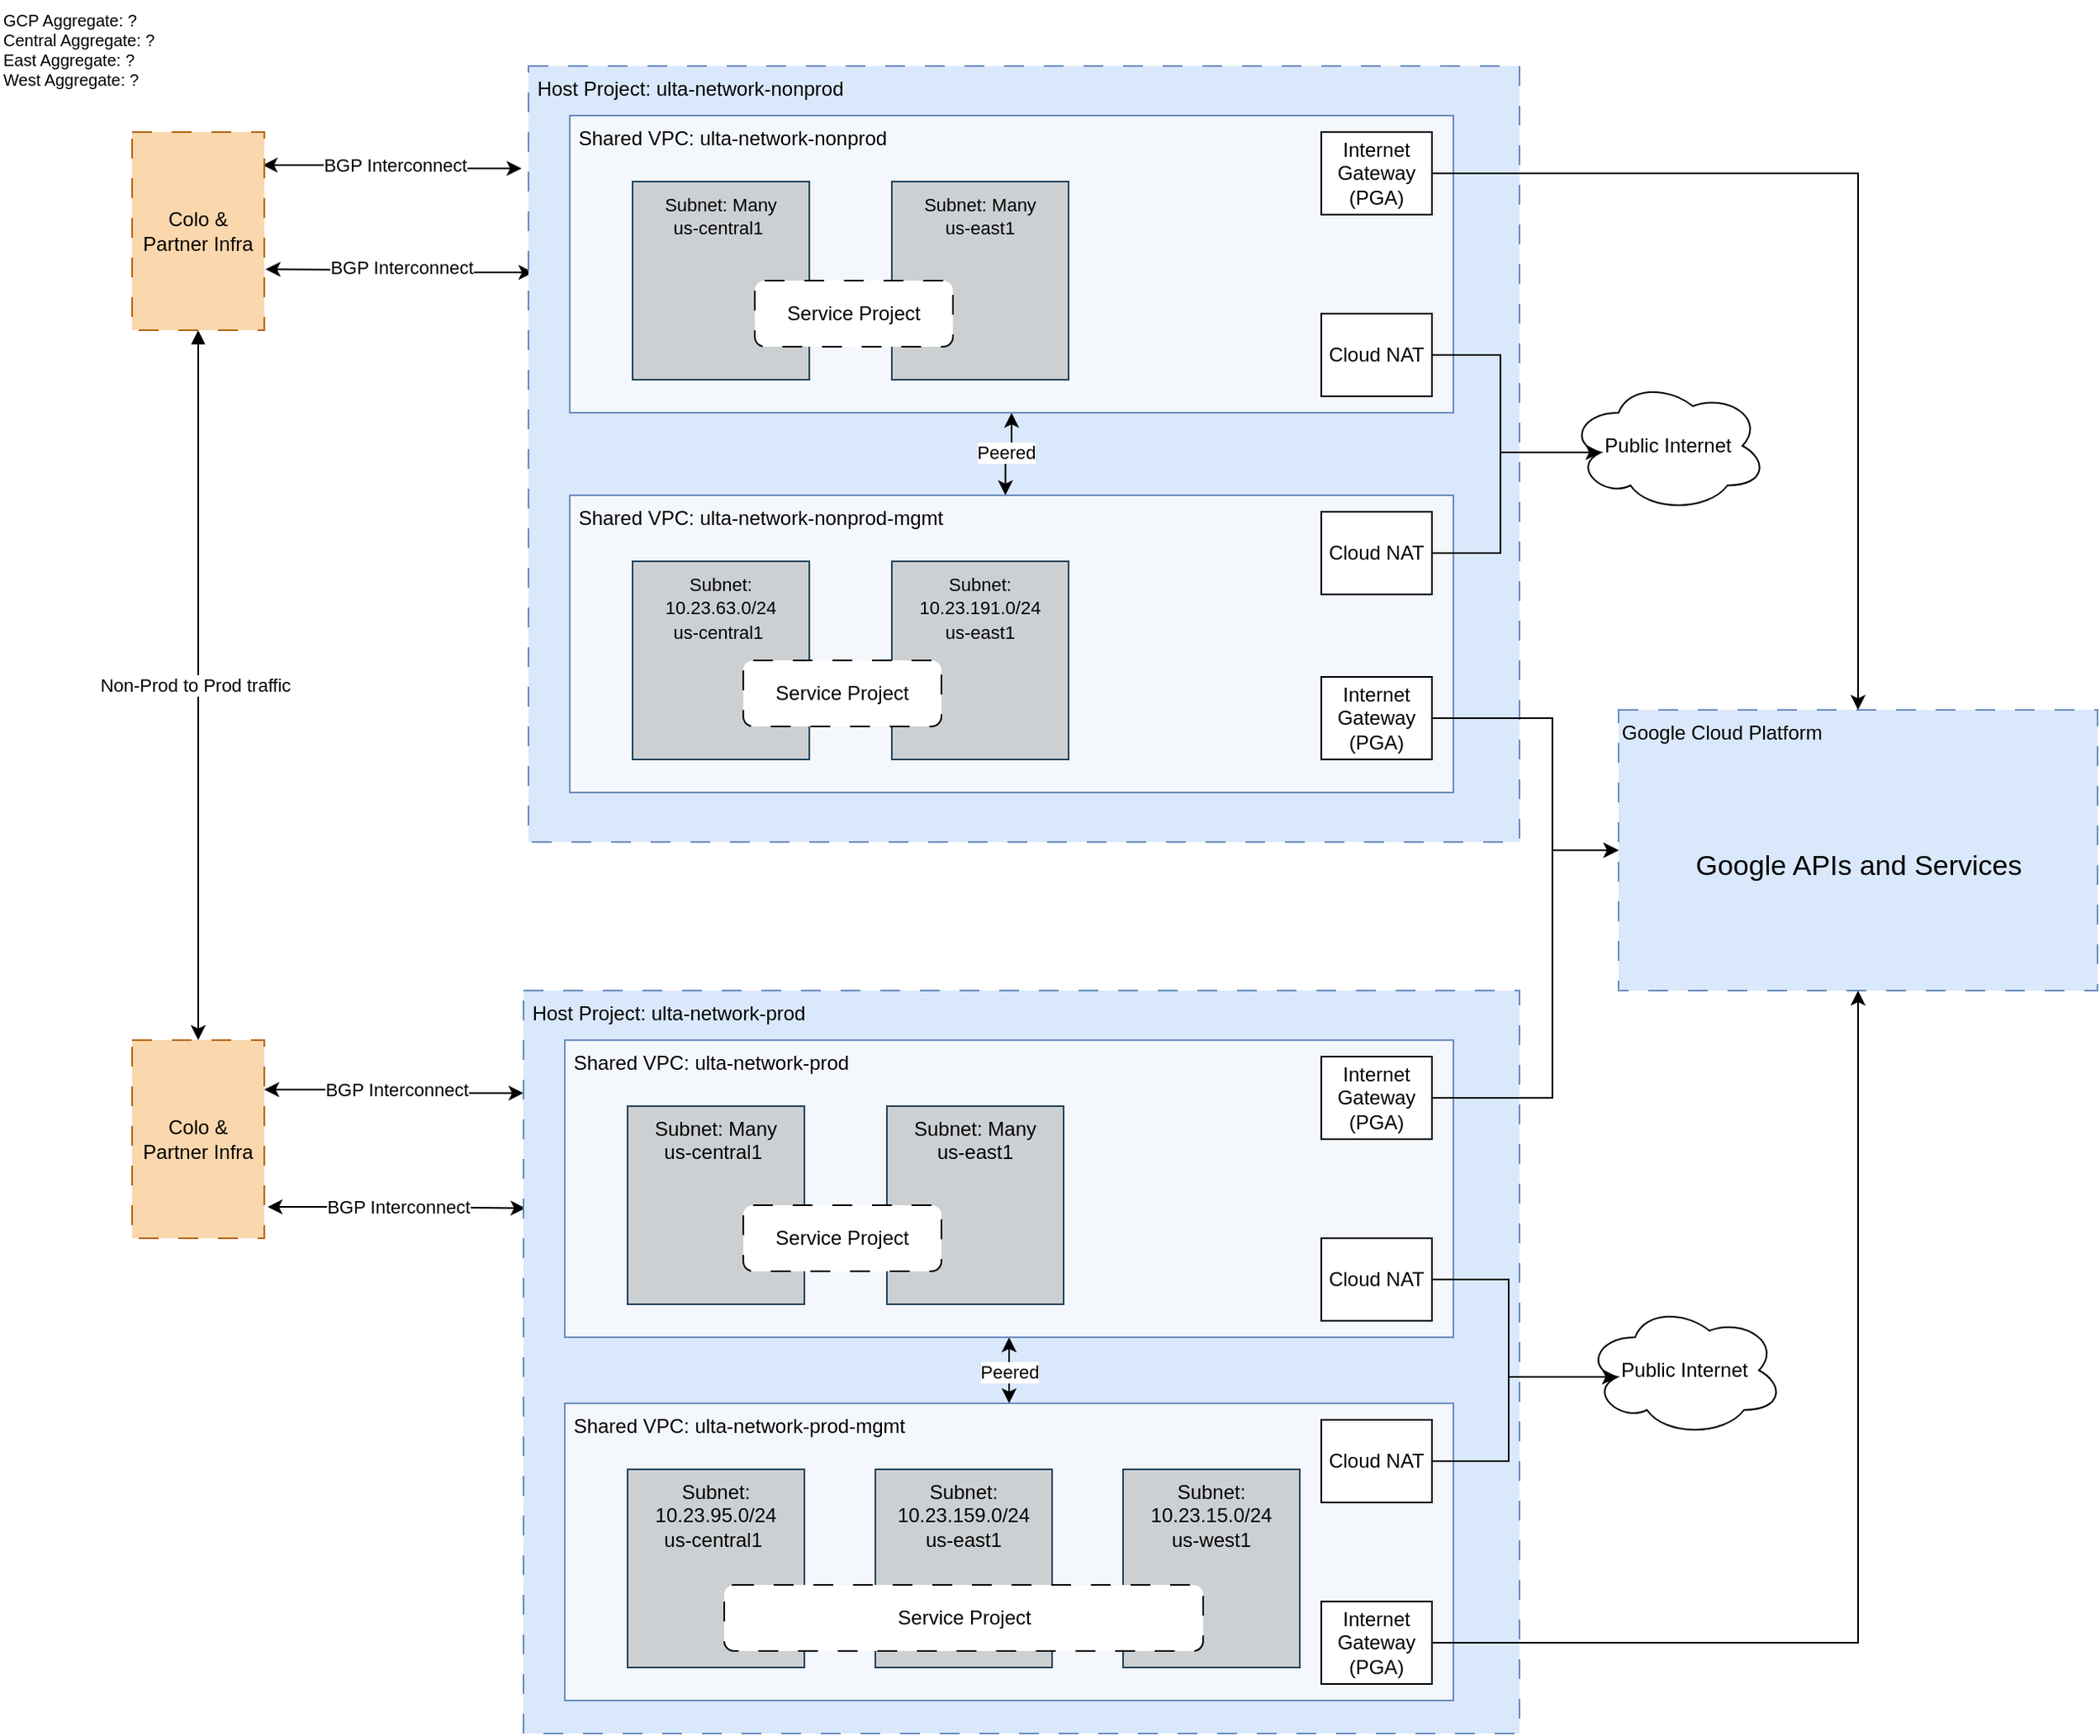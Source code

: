 <mxfile version="21.7.5" type="github">
  <diagram name="Page-1" id="D7rZoa8G5b8SfMbHeLon">
    <mxGraphModel dx="1674" dy="750" grid="1" gridSize="10" guides="1" tooltips="1" connect="1" arrows="1" fold="1" page="1" pageScale="1" pageWidth="850" pageHeight="1100" math="0" shadow="0">
      <root>
        <mxCell id="0" />
        <mxCell id="1" parent="0" />
        <mxCell id="8HYqhDQ4ljt2ki2TENmW-5" style="edgeStyle=orthogonalEdgeStyle;rounded=0;orthogonalLoop=1;jettySize=auto;html=1;entryX=-0.007;entryY=0.132;entryDx=0;entryDy=0;exitX=0.988;exitY=0.167;exitDx=0;exitDy=0;exitPerimeter=0;startArrow=classic;startFill=1;entryPerimeter=0;" edge="1" parent="1" source="8HYqhDQ4ljt2ki2TENmW-2" target="8HYqhDQ4ljt2ki2TENmW-3">
          <mxGeometry relative="1" as="geometry">
            <mxPoint x="170" y="100" as="sourcePoint" />
          </mxGeometry>
        </mxCell>
        <mxCell id="8HYqhDQ4ljt2ki2TENmW-8" value="BGP Interconnect" style="edgeLabel;html=1;align=center;verticalAlign=middle;resizable=0;points=[];" vertex="1" connectable="0" parent="8HYqhDQ4ljt2ki2TENmW-5">
          <mxGeometry x="-0.193" y="-1" relative="1" as="geometry">
            <mxPoint x="16" y="-1" as="offset" />
          </mxGeometry>
        </mxCell>
        <mxCell id="8HYqhDQ4ljt2ki2TENmW-7" style="edgeStyle=orthogonalEdgeStyle;rounded=0;orthogonalLoop=1;jettySize=auto;html=1;exitX=1;exitY=0.75;exitDx=0;exitDy=0;entryX=0.005;entryY=0.266;entryDx=0;entryDy=0;startArrow=classic;startFill=1;entryPerimeter=0;" edge="1" parent="1" target="8HYqhDQ4ljt2ki2TENmW-3">
          <mxGeometry relative="1" as="geometry">
            <mxPoint x="160.8" y="163.08" as="sourcePoint" />
            <mxPoint x="320.0" y="156.38" as="targetPoint" />
          </mxGeometry>
        </mxCell>
        <mxCell id="8HYqhDQ4ljt2ki2TENmW-9" value="BGP Interconnect" style="edgeLabel;html=1;align=center;verticalAlign=middle;resizable=0;points=[];" vertex="1" connectable="0" parent="8HYqhDQ4ljt2ki2TENmW-7">
          <mxGeometry x="-0.195" y="2" relative="1" as="geometry">
            <mxPoint x="16" as="offset" />
          </mxGeometry>
        </mxCell>
        <mxCell id="8HYqhDQ4ljt2ki2TENmW-28" style="edgeStyle=orthogonalEdgeStyle;rounded=0;orthogonalLoop=1;jettySize=auto;html=1;exitX=0.5;exitY=1;exitDx=0;exitDy=0;entryX=0.5;entryY=0;entryDx=0;entryDy=0;startArrow=block;startFill=1;" edge="1" parent="1" source="8HYqhDQ4ljt2ki2TENmW-2" target="8HYqhDQ4ljt2ki2TENmW-22">
          <mxGeometry relative="1" as="geometry" />
        </mxCell>
        <mxCell id="8HYqhDQ4ljt2ki2TENmW-29" value="Non-Prod to Prod traffic" style="edgeLabel;html=1;align=center;verticalAlign=middle;resizable=0;points=[];" vertex="1" connectable="0" parent="8HYqhDQ4ljt2ki2TENmW-28">
          <mxGeometry y="-2" relative="1" as="geometry">
            <mxPoint as="offset" />
          </mxGeometry>
        </mxCell>
        <mxCell id="8HYqhDQ4ljt2ki2TENmW-2" value="Colo &amp;amp; Partner Infra" style="rounded=0;whiteSpace=wrap;html=1;dashed=1;dashPattern=12 12;fillColor=#fad7ac;strokeColor=#b46504;" vertex="1" parent="1">
          <mxGeometry x="80" y="80" width="80" height="120" as="geometry" />
        </mxCell>
        <mxCell id="8HYqhDQ4ljt2ki2TENmW-3" value="&amp;nbsp;Host Project: ulta-network-nonprod" style="rounded=0;whiteSpace=wrap;html=1;verticalAlign=top;align=left;dashed=1;dashPattern=12 12;fillColor=#dae8fc;strokeColor=#6c8ebf;" vertex="1" parent="1">
          <mxGeometry x="320" y="40" width="600" height="470" as="geometry" />
        </mxCell>
        <mxCell id="8HYqhDQ4ljt2ki2TENmW-47" style="edgeStyle=orthogonalEdgeStyle;rounded=0;orthogonalLoop=1;jettySize=auto;html=1;exitX=0.5;exitY=1;exitDx=0;exitDy=0;entryX=0.493;entryY=0;entryDx=0;entryDy=0;startArrow=classic;startFill=1;entryPerimeter=0;" edge="1" parent="1" source="8HYqhDQ4ljt2ki2TENmW-4" target="8HYqhDQ4ljt2ki2TENmW-23">
          <mxGeometry relative="1" as="geometry" />
        </mxCell>
        <mxCell id="8HYqhDQ4ljt2ki2TENmW-48" value="Peered" style="edgeLabel;html=1;align=center;verticalAlign=middle;resizable=0;points=[];" vertex="1" connectable="0" parent="8HYqhDQ4ljt2ki2TENmW-47">
          <mxGeometry x="0.12" relative="1" as="geometry">
            <mxPoint y="-3" as="offset" />
          </mxGeometry>
        </mxCell>
        <mxCell id="8HYqhDQ4ljt2ki2TENmW-4" value="&amp;nbsp;Shared VPC: ulta-network-nonprod" style="rounded=0;whiteSpace=wrap;html=1;verticalAlign=top;align=left;fillColor=#F4F7FC;strokeColor=#6c8ebf;" vertex="1" parent="1">
          <mxGeometry x="345" y="70" width="535" height="180" as="geometry" />
        </mxCell>
        <mxCell id="8HYqhDQ4ljt2ki2TENmW-10" value="GCP Aggregate: ?&lt;br style=&quot;font-size: 10px;&quot;&gt;Central Aggregate: ?&amp;nbsp;&lt;br style=&quot;font-size: 10px;&quot;&gt;East Aggregate: ?&lt;br&gt;West Aggregate: ?" style="text;html=1;align=left;verticalAlign=middle;resizable=0;points=[];autosize=1;strokeColor=none;fillColor=none;fontSize=10;" vertex="1" parent="1">
          <mxGeometry width="120" height="60" as="geometry" />
        </mxCell>
        <mxCell id="8HYqhDQ4ljt2ki2TENmW-12" value="&lt;font style=&quot;font-size: 11px;&quot;&gt;Subnet: Many&lt;br&gt;us-central1&amp;nbsp;&lt;/font&gt;" style="rounded=0;whiteSpace=wrap;html=1;verticalAlign=top;fillColor=#CDD0D3;strokeColor=#23445d;" vertex="1" parent="1">
          <mxGeometry x="383" y="110" width="107" height="120" as="geometry" />
        </mxCell>
        <mxCell id="8HYqhDQ4ljt2ki2TENmW-13" value="&lt;font style=&quot;font-size: 11px;&quot;&gt;Subnet: Many&lt;br&gt;us-east1&lt;/font&gt;" style="rounded=0;whiteSpace=wrap;html=1;verticalAlign=top;fillColor=#CDD0D3;strokeColor=#23445d;" vertex="1" parent="1">
          <mxGeometry x="540" y="110" width="107" height="120" as="geometry" />
        </mxCell>
        <mxCell id="8HYqhDQ4ljt2ki2TENmW-14" style="edgeStyle=orthogonalEdgeStyle;rounded=0;orthogonalLoop=1;jettySize=auto;html=1;entryX=0;entryY=0.138;entryDx=0;entryDy=0;exitX=1;exitY=0.25;exitDx=0;exitDy=0;startArrow=classic;startFill=1;entryPerimeter=0;" edge="1" parent="1" target="8HYqhDQ4ljt2ki2TENmW-18" source="8HYqhDQ4ljt2ki2TENmW-22">
          <mxGeometry relative="1" as="geometry">
            <mxPoint x="156" y="660" as="sourcePoint" />
          </mxGeometry>
        </mxCell>
        <mxCell id="8HYqhDQ4ljt2ki2TENmW-15" value="BGP Interconnect" style="edgeLabel;html=1;align=center;verticalAlign=middle;resizable=0;points=[];" vertex="1" connectable="0" parent="8HYqhDQ4ljt2ki2TENmW-14">
          <mxGeometry x="-0.193" y="-1" relative="1" as="geometry">
            <mxPoint x="16" y="-1" as="offset" />
          </mxGeometry>
        </mxCell>
        <mxCell id="8HYqhDQ4ljt2ki2TENmW-16" style="edgeStyle=orthogonalEdgeStyle;rounded=0;orthogonalLoop=1;jettySize=auto;html=1;exitX=1.025;exitY=0.842;exitDx=0;exitDy=0;entryX=0.002;entryY=0.293;entryDx=0;entryDy=0;entryPerimeter=0;startArrow=classic;startFill=1;exitPerimeter=0;" edge="1" parent="1" target="8HYqhDQ4ljt2ki2TENmW-18" source="8HYqhDQ4ljt2ki2TENmW-22">
          <mxGeometry relative="1" as="geometry">
            <mxPoint x="157" y="730" as="sourcePoint" />
          </mxGeometry>
        </mxCell>
        <mxCell id="8HYqhDQ4ljt2ki2TENmW-17" value="BGP Interconnect" style="edgeLabel;html=1;align=center;verticalAlign=middle;resizable=0;points=[];" vertex="1" connectable="0" parent="8HYqhDQ4ljt2ki2TENmW-16">
          <mxGeometry x="-0.195" y="2" relative="1" as="geometry">
            <mxPoint x="16" y="2" as="offset" />
          </mxGeometry>
        </mxCell>
        <mxCell id="8HYqhDQ4ljt2ki2TENmW-18" value="&amp;nbsp;Host Project: ulta-network-prod" style="rounded=0;whiteSpace=wrap;html=1;verticalAlign=top;align=left;dashed=1;dashPattern=12 12;fillColor=#dae8fc;strokeColor=#6c8ebf;" vertex="1" parent="1">
          <mxGeometry x="317" y="600" width="603" height="450" as="geometry" />
        </mxCell>
        <mxCell id="8HYqhDQ4ljt2ki2TENmW-45" style="edgeStyle=orthogonalEdgeStyle;rounded=0;orthogonalLoop=1;jettySize=auto;html=1;exitX=0.5;exitY=1;exitDx=0;exitDy=0;entryX=0.5;entryY=0;entryDx=0;entryDy=0;startArrow=classic;startFill=1;" edge="1" parent="1" source="8HYqhDQ4ljt2ki2TENmW-19" target="8HYqhDQ4ljt2ki2TENmW-30">
          <mxGeometry relative="1" as="geometry" />
        </mxCell>
        <mxCell id="8HYqhDQ4ljt2ki2TENmW-46" value="Peered" style="edgeLabel;html=1;align=center;verticalAlign=middle;resizable=0;points=[];" vertex="1" connectable="0" parent="8HYqhDQ4ljt2ki2TENmW-45">
          <mxGeometry x="0.164" y="-4" relative="1" as="geometry">
            <mxPoint x="4" y="-3" as="offset" />
          </mxGeometry>
        </mxCell>
        <mxCell id="8HYqhDQ4ljt2ki2TENmW-19" value="&amp;nbsp;Shared VPC: ulta-network-prod" style="rounded=0;whiteSpace=wrap;html=1;verticalAlign=top;align=left;fillColor=#F4F7FC;strokeColor=#6c8ebf;" vertex="1" parent="1">
          <mxGeometry x="342" y="630" width="538" height="180" as="geometry" />
        </mxCell>
        <mxCell id="8HYqhDQ4ljt2ki2TENmW-20" value="Subnet: Many&lt;br&gt;us-central1&amp;nbsp;" style="rounded=0;whiteSpace=wrap;html=1;verticalAlign=top;fillColor=#CDD0D3;strokeColor=#23445d;" vertex="1" parent="1">
          <mxGeometry x="380" y="670" width="107" height="120" as="geometry" />
        </mxCell>
        <mxCell id="8HYqhDQ4ljt2ki2TENmW-21" value="Subnet: Many&lt;br&gt;us-east1" style="rounded=0;whiteSpace=wrap;html=1;verticalAlign=top;fillColor=#CDD0D3;strokeColor=#23445d;" vertex="1" parent="1">
          <mxGeometry x="537" y="670" width="107" height="120" as="geometry" />
        </mxCell>
        <mxCell id="8HYqhDQ4ljt2ki2TENmW-22" value="Colo &amp;amp; Partner Infra" style="rounded=0;whiteSpace=wrap;html=1;dashed=1;dashPattern=12 12;fillColor=#fad7ac;strokeColor=#b46504;" vertex="1" parent="1">
          <mxGeometry x="80" y="630" width="80" height="120" as="geometry" />
        </mxCell>
        <mxCell id="8HYqhDQ4ljt2ki2TENmW-23" value="&amp;nbsp;Shared VPC: ulta-network-nonprod-mgmt" style="rounded=0;whiteSpace=wrap;html=1;verticalAlign=top;align=left;fillColor=#F4F7FC;strokeColor=#6c8ebf;" vertex="1" parent="1">
          <mxGeometry x="345" y="300" width="535" height="180" as="geometry" />
        </mxCell>
        <mxCell id="8HYqhDQ4ljt2ki2TENmW-24" value="&lt;font style=&quot;font-size: 11px;&quot;&gt;Subnet: 10.23.63.0/24&lt;br&gt;us-central1&amp;nbsp;&lt;/font&gt;" style="rounded=0;whiteSpace=wrap;html=1;verticalAlign=top;fillColor=#CDD0D3;strokeColor=#23445d;" vertex="1" parent="1">
          <mxGeometry x="383" y="340" width="107" height="120" as="geometry" />
        </mxCell>
        <mxCell id="8HYqhDQ4ljt2ki2TENmW-25" value="&lt;font style=&quot;font-size: 11px;&quot;&gt;Subnet: 10.23.191.0/24&lt;br&gt;us-east1&lt;/font&gt;" style="rounded=0;whiteSpace=wrap;html=1;verticalAlign=top;fillColor=#CDD0D3;strokeColor=#23445d;" vertex="1" parent="1">
          <mxGeometry x="540" y="340" width="107" height="120" as="geometry" />
        </mxCell>
        <mxCell id="8HYqhDQ4ljt2ki2TENmW-26" value="Service Project" style="rounded=1;whiteSpace=wrap;html=1;dashed=1;dashPattern=12 12;" vertex="1" parent="1">
          <mxGeometry x="457" y="170" width="120" height="40" as="geometry" />
        </mxCell>
        <mxCell id="8HYqhDQ4ljt2ki2TENmW-27" value="Service Project" style="rounded=1;whiteSpace=wrap;html=1;dashed=1;dashPattern=12 12;" vertex="1" parent="1">
          <mxGeometry x="450" y="400" width="120" height="40" as="geometry" />
        </mxCell>
        <mxCell id="8HYqhDQ4ljt2ki2TENmW-30" value="&amp;nbsp;Shared VPC: ulta-network-prod-mgmt" style="rounded=0;whiteSpace=wrap;html=1;verticalAlign=top;align=left;fillColor=#F4F7FC;strokeColor=#6c8ebf;" vertex="1" parent="1">
          <mxGeometry x="342" y="850" width="538" height="180" as="geometry" />
        </mxCell>
        <mxCell id="8HYqhDQ4ljt2ki2TENmW-31" value="Subnet: 10.23.95.0/24&lt;br&gt;us-central1&amp;nbsp;" style="rounded=0;whiteSpace=wrap;html=1;verticalAlign=top;fillColor=#CDD0D3;strokeColor=#23445d;" vertex="1" parent="1">
          <mxGeometry x="380" y="890" width="107" height="120" as="geometry" />
        </mxCell>
        <mxCell id="8HYqhDQ4ljt2ki2TENmW-32" value="Subnet: 10.23.159.0/24&lt;br&gt;us-east1" style="rounded=0;whiteSpace=wrap;html=1;verticalAlign=top;fillColor=#CDD0D3;strokeColor=#23445d;" vertex="1" parent="1">
          <mxGeometry x="530" y="890" width="107" height="120" as="geometry" />
        </mxCell>
        <mxCell id="8HYqhDQ4ljt2ki2TENmW-33" value="Subnet: 10.23.15.0/24&lt;br&gt;us-west1" style="rounded=0;whiteSpace=wrap;html=1;verticalAlign=top;fillColor=#CDD0D3;strokeColor=#23445d;" vertex="1" parent="1">
          <mxGeometry x="680" y="890" width="107" height="120" as="geometry" />
        </mxCell>
        <mxCell id="8HYqhDQ4ljt2ki2TENmW-38" value="Service Project" style="rounded=1;whiteSpace=wrap;html=1;dashed=1;dashPattern=12 12;" vertex="1" parent="1">
          <mxGeometry x="450" y="730" width="120" height="40" as="geometry" />
        </mxCell>
        <mxCell id="8HYqhDQ4ljt2ki2TENmW-39" value="Service Project" style="rounded=1;whiteSpace=wrap;html=1;dashed=1;dashPattern=12 12;glass=0;" vertex="1" parent="1">
          <mxGeometry x="438.5" y="960" width="290" height="40" as="geometry" />
        </mxCell>
        <mxCell id="8HYqhDQ4ljt2ki2TENmW-41" value="Google Cloud Platform" style="rounded=0;whiteSpace=wrap;html=1;verticalAlign=top;align=left;dashed=1;dashPattern=12 12;fillColor=#dae8fc;strokeColor=#6c8ebf;" vertex="1" parent="1">
          <mxGeometry x="980" y="430" width="290" height="170" as="geometry" />
        </mxCell>
        <mxCell id="8HYqhDQ4ljt2ki2TENmW-42" value="&lt;span style=&quot;font-weight: normal;&quot;&gt;&lt;font style=&quot;font-size: 17px;&quot;&gt;Google APIs and Services&lt;/font&gt;&lt;/span&gt;" style="text;html=1;align=center;verticalAlign=middle;resizable=0;points=[];autosize=1;strokeColor=none;fillColor=none;fontStyle=1" vertex="1" parent="1">
          <mxGeometry x="1015" y="510" width="220" height="30" as="geometry" />
        </mxCell>
        <mxCell id="8HYqhDQ4ljt2ki2TENmW-44" value="Public Internet" style="ellipse;shape=cloud;whiteSpace=wrap;html=1;" vertex="1" parent="1">
          <mxGeometry x="960" y="790" width="120" height="80" as="geometry" />
        </mxCell>
        <mxCell id="8HYqhDQ4ljt2ki2TENmW-51" style="edgeStyle=orthogonalEdgeStyle;rounded=0;orthogonalLoop=1;jettySize=auto;html=1;exitX=1;exitY=0.5;exitDx=0;exitDy=0;entryX=0.16;entryY=0.55;entryDx=0;entryDy=0;entryPerimeter=0;" edge="1" parent="1" source="8HYqhDQ4ljt2ki2TENmW-49" target="8HYqhDQ4ljt2ki2TENmW-44">
          <mxGeometry relative="1" as="geometry" />
        </mxCell>
        <mxCell id="8HYqhDQ4ljt2ki2TENmW-49" value="Cloud NAT" style="rounded=0;whiteSpace=wrap;html=1;" vertex="1" parent="1">
          <mxGeometry x="800" y="860" width="67" height="50" as="geometry" />
        </mxCell>
        <mxCell id="8HYqhDQ4ljt2ki2TENmW-52" style="edgeStyle=orthogonalEdgeStyle;rounded=0;orthogonalLoop=1;jettySize=auto;html=1;exitX=1;exitY=0.5;exitDx=0;exitDy=0;entryX=0.16;entryY=0.55;entryDx=0;entryDy=0;entryPerimeter=0;" edge="1" parent="1" source="8HYqhDQ4ljt2ki2TENmW-50" target="8HYqhDQ4ljt2ki2TENmW-44">
          <mxGeometry relative="1" as="geometry" />
        </mxCell>
        <mxCell id="8HYqhDQ4ljt2ki2TENmW-50" value="Cloud NAT" style="rounded=0;whiteSpace=wrap;html=1;" vertex="1" parent="1">
          <mxGeometry x="800" y="750" width="67" height="50" as="geometry" />
        </mxCell>
        <mxCell id="8HYqhDQ4ljt2ki2TENmW-53" value="Public Internet" style="ellipse;shape=cloud;whiteSpace=wrap;html=1;" vertex="1" parent="1">
          <mxGeometry x="950" y="230" width="120" height="80" as="geometry" />
        </mxCell>
        <mxCell id="8HYqhDQ4ljt2ki2TENmW-56" style="edgeStyle=orthogonalEdgeStyle;rounded=0;orthogonalLoop=1;jettySize=auto;html=1;exitX=1;exitY=0.5;exitDx=0;exitDy=0;entryX=0.16;entryY=0.55;entryDx=0;entryDy=0;entryPerimeter=0;" edge="1" parent="1" source="8HYqhDQ4ljt2ki2TENmW-54" target="8HYqhDQ4ljt2ki2TENmW-53">
          <mxGeometry relative="1" as="geometry" />
        </mxCell>
        <mxCell id="8HYqhDQ4ljt2ki2TENmW-54" value="Cloud NAT" style="rounded=0;whiteSpace=wrap;html=1;" vertex="1" parent="1">
          <mxGeometry x="800" y="310" width="67" height="50" as="geometry" />
        </mxCell>
        <mxCell id="8HYqhDQ4ljt2ki2TENmW-57" style="edgeStyle=orthogonalEdgeStyle;rounded=0;orthogonalLoop=1;jettySize=auto;html=1;exitX=1;exitY=0.5;exitDx=0;exitDy=0;entryX=0.16;entryY=0.55;entryDx=0;entryDy=0;entryPerimeter=0;" edge="1" parent="1" source="8HYqhDQ4ljt2ki2TENmW-55" target="8HYqhDQ4ljt2ki2TENmW-53">
          <mxGeometry relative="1" as="geometry" />
        </mxCell>
        <mxCell id="8HYqhDQ4ljt2ki2TENmW-55" value="Cloud NAT" style="rounded=0;whiteSpace=wrap;html=1;" vertex="1" parent="1">
          <mxGeometry x="800" y="190" width="67" height="50" as="geometry" />
        </mxCell>
        <mxCell id="8HYqhDQ4ljt2ki2TENmW-66" style="edgeStyle=orthogonalEdgeStyle;rounded=0;orthogonalLoop=1;jettySize=auto;html=1;exitX=1;exitY=0.5;exitDx=0;exitDy=0;entryX=0;entryY=0.5;entryDx=0;entryDy=0;" edge="1" parent="1" source="8HYqhDQ4ljt2ki2TENmW-59" target="8HYqhDQ4ljt2ki2TENmW-41">
          <mxGeometry relative="1" as="geometry">
            <Array as="points">
              <mxPoint x="940" y="665" />
              <mxPoint x="940" y="515" />
            </Array>
          </mxGeometry>
        </mxCell>
        <mxCell id="8HYqhDQ4ljt2ki2TENmW-59" value="Internet Gateway (PGA)" style="rounded=0;whiteSpace=wrap;html=1;" vertex="1" parent="1">
          <mxGeometry x="800" y="640" width="67" height="50" as="geometry" />
        </mxCell>
        <mxCell id="8HYqhDQ4ljt2ki2TENmW-67" style="edgeStyle=orthogonalEdgeStyle;rounded=0;orthogonalLoop=1;jettySize=auto;html=1;exitX=1;exitY=0.5;exitDx=0;exitDy=0;entryX=0.5;entryY=1;entryDx=0;entryDy=0;" edge="1" parent="1" source="8HYqhDQ4ljt2ki2TENmW-60" target="8HYqhDQ4ljt2ki2TENmW-41">
          <mxGeometry relative="1" as="geometry" />
        </mxCell>
        <mxCell id="8HYqhDQ4ljt2ki2TENmW-60" value="Internet Gateway (PGA)" style="rounded=0;whiteSpace=wrap;html=1;" vertex="1" parent="1">
          <mxGeometry x="800" y="970" width="67" height="50" as="geometry" />
        </mxCell>
        <mxCell id="8HYqhDQ4ljt2ki2TENmW-65" style="edgeStyle=orthogonalEdgeStyle;rounded=0;orthogonalLoop=1;jettySize=auto;html=1;exitX=1;exitY=0.5;exitDx=0;exitDy=0;entryX=0;entryY=0.5;entryDx=0;entryDy=0;" edge="1" parent="1" source="8HYqhDQ4ljt2ki2TENmW-61" target="8HYqhDQ4ljt2ki2TENmW-41">
          <mxGeometry relative="1" as="geometry">
            <Array as="points">
              <mxPoint x="940" y="435" />
              <mxPoint x="940" y="515" />
            </Array>
          </mxGeometry>
        </mxCell>
        <mxCell id="8HYqhDQ4ljt2ki2TENmW-61" value="Internet Gateway (PGA)" style="rounded=0;whiteSpace=wrap;html=1;" vertex="1" parent="1">
          <mxGeometry x="800" y="410" width="67" height="50" as="geometry" />
        </mxCell>
        <mxCell id="8HYqhDQ4ljt2ki2TENmW-63" style="edgeStyle=orthogonalEdgeStyle;rounded=0;orthogonalLoop=1;jettySize=auto;html=1;exitX=1;exitY=0.5;exitDx=0;exitDy=0;entryX=0.5;entryY=0;entryDx=0;entryDy=0;" edge="1" parent="1" source="8HYqhDQ4ljt2ki2TENmW-62" target="8HYqhDQ4ljt2ki2TENmW-41">
          <mxGeometry relative="1" as="geometry" />
        </mxCell>
        <mxCell id="8HYqhDQ4ljt2ki2TENmW-62" value="Internet Gateway (PGA)" style="rounded=0;whiteSpace=wrap;html=1;" vertex="1" parent="1">
          <mxGeometry x="800" y="80" width="67" height="50" as="geometry" />
        </mxCell>
      </root>
    </mxGraphModel>
  </diagram>
</mxfile>
